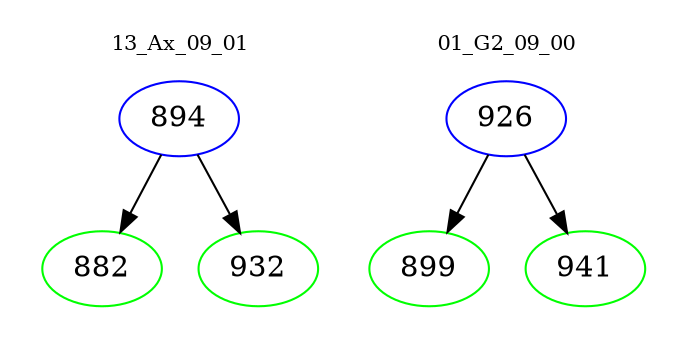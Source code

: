 digraph{
subgraph cluster_0 {
color = white
label = "13_Ax_09_01";
fontsize=10;
T0_894 [label="894", color="blue"]
T0_894 -> T0_882 [color="black"]
T0_882 [label="882", color="green"]
T0_894 -> T0_932 [color="black"]
T0_932 [label="932", color="green"]
}
subgraph cluster_1 {
color = white
label = "01_G2_09_00";
fontsize=10;
T1_926 [label="926", color="blue"]
T1_926 -> T1_899 [color="black"]
T1_899 [label="899", color="green"]
T1_926 -> T1_941 [color="black"]
T1_941 [label="941", color="green"]
}
}
